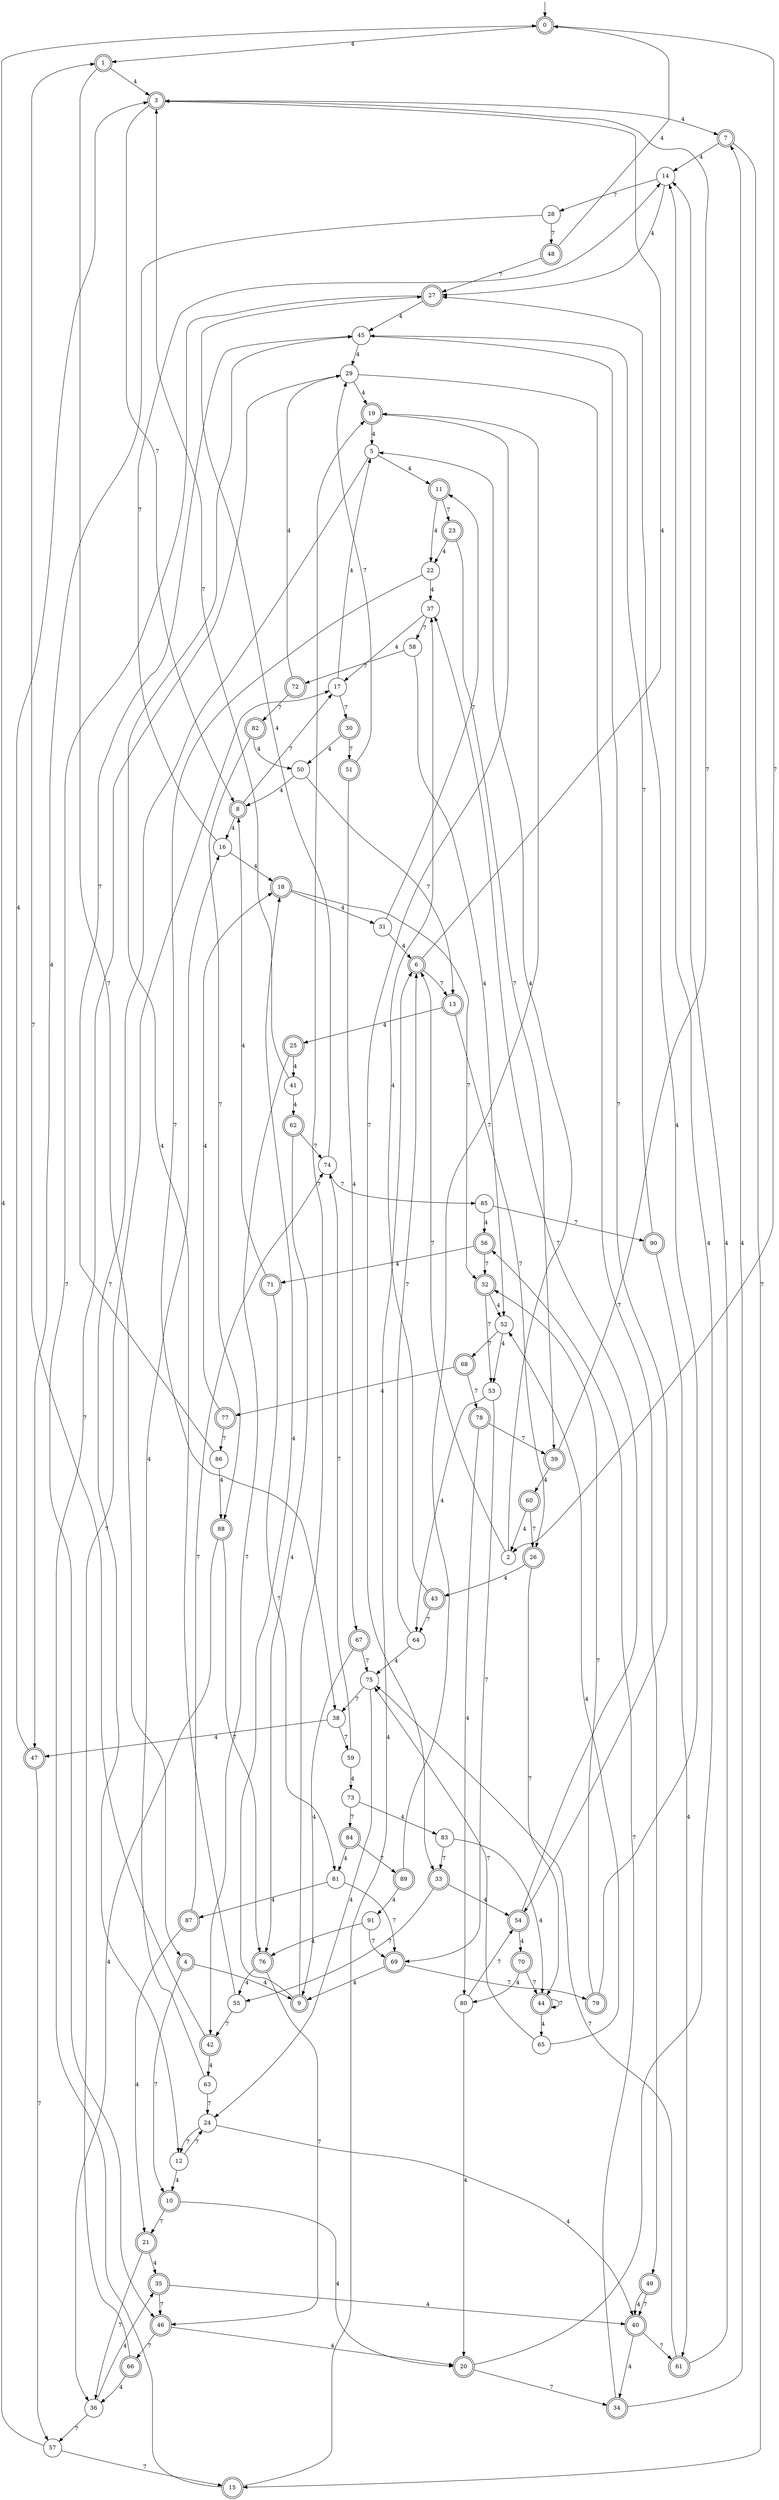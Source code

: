 digraph g {

	s0 [shape="doublecircle" label="0"];
	s1 [shape="doublecircle" label="1"];
	s2 [shape="circle" label="2"];
	s3 [shape="doublecircle" label="3"];
	s4 [shape="doublecircle" label="4"];
	s5 [shape="circle" label="5"];
	s6 [shape="doublecircle" label="6"];
	s7 [shape="doublecircle" label="7"];
	s8 [shape="doublecircle" label="8"];
	s9 [shape="doublecircle" label="9"];
	s10 [shape="doublecircle" label="10"];
	s11 [shape="doublecircle" label="11"];
	s12 [shape="circle" label="12"];
	s13 [shape="doublecircle" label="13"];
	s14 [shape="circle" label="14"];
	s15 [shape="doublecircle" label="15"];
	s16 [shape="circle" label="16"];
	s17 [shape="circle" label="17"];
	s18 [shape="doublecircle" label="18"];
	s19 [shape="doublecircle" label="19"];
	s20 [shape="doublecircle" label="20"];
	s21 [shape="doublecircle" label="21"];
	s22 [shape="circle" label="22"];
	s23 [shape="doublecircle" label="23"];
	s24 [shape="circle" label="24"];
	s25 [shape="doublecircle" label="25"];
	s26 [shape="doublecircle" label="26"];
	s27 [shape="doublecircle" label="27"];
	s28 [shape="circle" label="28"];
	s29 [shape="circle" label="29"];
	s30 [shape="doublecircle" label="30"];
	s31 [shape="circle" label="31"];
	s32 [shape="doublecircle" label="32"];
	s33 [shape="doublecircle" label="33"];
	s34 [shape="doublecircle" label="34"];
	s35 [shape="doublecircle" label="35"];
	s36 [shape="circle" label="36"];
	s37 [shape="circle" label="37"];
	s38 [shape="circle" label="38"];
	s39 [shape="doublecircle" label="39"];
	s40 [shape="doublecircle" label="40"];
	s41 [shape="circle" label="41"];
	s42 [shape="doublecircle" label="42"];
	s43 [shape="doublecircle" label="43"];
	s44 [shape="doublecircle" label="44"];
	s45 [shape="circle" label="45"];
	s46 [shape="doublecircle" label="46"];
	s47 [shape="doublecircle" label="47"];
	s48 [shape="doublecircle" label="48"];
	s49 [shape="doublecircle" label="49"];
	s50 [shape="circle" label="50"];
	s51 [shape="doublecircle" label="51"];
	s52 [shape="circle" label="52"];
	s53 [shape="circle" label="53"];
	s54 [shape="doublecircle" label="54"];
	s55 [shape="circle" label="55"];
	s56 [shape="doublecircle" label="56"];
	s57 [shape="circle" label="57"];
	s58 [shape="circle" label="58"];
	s59 [shape="circle" label="59"];
	s60 [shape="doublecircle" label="60"];
	s61 [shape="doublecircle" label="61"];
	s62 [shape="doublecircle" label="62"];
	s63 [shape="circle" label="63"];
	s64 [shape="circle" label="64"];
	s65 [shape="circle" label="65"];
	s66 [shape="doublecircle" label="66"];
	s67 [shape="doublecircle" label="67"];
	s68 [shape="doublecircle" label="68"];
	s69 [shape="doublecircle" label="69"];
	s70 [shape="doublecircle" label="70"];
	s71 [shape="doublecircle" label="71"];
	s72 [shape="doublecircle" label="72"];
	s73 [shape="circle" label="73"];
	s74 [shape="circle" label="74"];
	s75 [shape="circle" label="75"];
	s76 [shape="doublecircle" label="76"];
	s77 [shape="doublecircle" label="77"];
	s78 [shape="doublecircle" label="78"];
	s79 [shape="doublecircle" label="79"];
	s80 [shape="circle" label="80"];
	s81 [shape="circle" label="81"];
	s82 [shape="doublecircle" label="82"];
	s83 [shape="circle" label="83"];
	s84 [shape="doublecircle" label="84"];
	s85 [shape="circle" label="85"];
	s86 [shape="circle" label="86"];
	s87 [shape="doublecircle" label="87"];
	s88 [shape="doublecircle" label="88"];
	s89 [shape="doublecircle" label="89"];
	s90 [shape="doublecircle" label="90"];
	s91 [shape="circle" label="91"];
	s0 -> s1 [label="4"];
	s0 -> s2 [label="7"];
	s1 -> s3 [label="4"];
	s1 -> s4 [label="7"];
	s2 -> s5 [label="4"];
	s2 -> s6 [label="7"];
	s3 -> s7 [label="4"];
	s3 -> s8 [label="7"];
	s4 -> s9 [label="4"];
	s4 -> s10 [label="7"];
	s5 -> s11 [label="4"];
	s5 -> s12 [label="7"];
	s6 -> s3 [label="4"];
	s6 -> s13 [label="7"];
	s7 -> s14 [label="4"];
	s7 -> s15 [label="7"];
	s8 -> s16 [label="4"];
	s8 -> s17 [label="7"];
	s9 -> s18 [label="4"];
	s9 -> s19 [label="7"];
	s10 -> s20 [label="4"];
	s10 -> s21 [label="7"];
	s11 -> s22 [label="4"];
	s11 -> s23 [label="7"];
	s12 -> s10 [label="4"];
	s12 -> s24 [label="7"];
	s13 -> s25 [label="4"];
	s13 -> s26 [label="7"];
	s14 -> s27 [label="4"];
	s14 -> s28 [label="7"];
	s15 -> s6 [label="4"];
	s15 -> s29 [label="7"];
	s16 -> s18 [label="4"];
	s16 -> s14 [label="7"];
	s17 -> s5 [label="4"];
	s17 -> s30 [label="7"];
	s18 -> s31 [label="4"];
	s18 -> s32 [label="7"];
	s19 -> s5 [label="4"];
	s19 -> s33 [label="7"];
	s20 -> s14 [label="4"];
	s20 -> s34 [label="7"];
	s21 -> s35 [label="4"];
	s21 -> s36 [label="7"];
	s22 -> s37 [label="4"];
	s22 -> s38 [label="7"];
	s23 -> s22 [label="4"];
	s23 -> s39 [label="7"];
	s24 -> s40 [label="4"];
	s24 -> s12 [label="7"];
	s25 -> s41 [label="4"];
	s25 -> s42 [label="7"];
	s26 -> s43 [label="4"];
	s26 -> s44 [label="7"];
	s27 -> s45 [label="4"];
	s27 -> s46 [label="7"];
	s28 -> s47 [label="4"];
	s28 -> s48 [label="7"];
	s29 -> s19 [label="4"];
	s29 -> s49 [label="7"];
	s30 -> s50 [label="4"];
	s30 -> s51 [label="7"];
	s31 -> s6 [label="4"];
	s31 -> s11 [label="7"];
	s32 -> s52 [label="4"];
	s32 -> s53 [label="7"];
	s33 -> s54 [label="4"];
	s33 -> s55 [label="7"];
	s34 -> s7 [label="4"];
	s34 -> s56 [label="7"];
	s35 -> s40 [label="4"];
	s35 -> s46 [label="7"];
	s36 -> s35 [label="4"];
	s36 -> s57 [label="7"];
	s37 -> s17 [label="4"];
	s37 -> s58 [label="7"];
	s38 -> s47 [label="4"];
	s38 -> s59 [label="7"];
	s39 -> s60 [label="4"];
	s39 -> s3 [label="7"];
	s40 -> s34 [label="4"];
	s40 -> s61 [label="7"];
	s41 -> s62 [label="4"];
	s41 -> s3 [label="7"];
	s42 -> s63 [label="4"];
	s42 -> s1 [label="7"];
	s43 -> s37 [label="4"];
	s43 -> s64 [label="7"];
	s44 -> s65 [label="4"];
	s44 -> s44 [label="7"];
	s45 -> s29 [label="4"];
	s45 -> s54 [label="7"];
	s46 -> s20 [label="4"];
	s46 -> s66 [label="7"];
	s47 -> s3 [label="4"];
	s47 -> s57 [label="7"];
	s48 -> s0 [label="4"];
	s48 -> s27 [label="7"];
	s49 -> s40 [label="4"];
	s49 -> s40 [label="7"];
	s50 -> s8 [label="4"];
	s50 -> s13 [label="7"];
	s51 -> s67 [label="4"];
	s51 -> s29 [label="7"];
	s52 -> s53 [label="4"];
	s52 -> s68 [label="7"];
	s53 -> s64 [label="4"];
	s53 -> s69 [label="7"];
	s54 -> s70 [label="4"];
	s54 -> s37 [label="7"];
	s55 -> s45 [label="4"];
	s55 -> s42 [label="7"];
	s56 -> s71 [label="4"];
	s56 -> s32 [label="7"];
	s57 -> s0 [label="4"];
	s57 -> s15 [label="7"];
	s58 -> s52 [label="4"];
	s58 -> s72 [label="7"];
	s59 -> s73 [label="4"];
	s59 -> s74 [label="7"];
	s60 -> s2 [label="4"];
	s60 -> s26 [label="7"];
	s61 -> s14 [label="4"];
	s61 -> s75 [label="7"];
	s62 -> s76 [label="4"];
	s62 -> s74 [label="7"];
	s63 -> s16 [label="4"];
	s63 -> s24 [label="7"];
	s64 -> s75 [label="4"];
	s64 -> s6 [label="7"];
	s65 -> s52 [label="4"];
	s65 -> s75 [label="7"];
	s66 -> s36 [label="4"];
	s66 -> s17 [label="7"];
	s67 -> s9 [label="4"];
	s67 -> s75 [label="7"];
	s68 -> s77 [label="4"];
	s68 -> s78 [label="7"];
	s69 -> s9 [label="4"];
	s69 -> s79 [label="7"];
	s70 -> s80 [label="4"];
	s70 -> s44 [label="7"];
	s71 -> s8 [label="4"];
	s71 -> s81 [label="7"];
	s72 -> s29 [label="4"];
	s72 -> s82 [label="7"];
	s73 -> s83 [label="4"];
	s73 -> s84 [label="7"];
	s74 -> s27 [label="4"];
	s74 -> s85 [label="7"];
	s75 -> s24 [label="4"];
	s75 -> s38 [label="7"];
	s76 -> s55 [label="4"];
	s76 -> s46 [label="7"];
	s77 -> s18 [label="4"];
	s77 -> s86 [label="7"];
	s78 -> s80 [label="4"];
	s78 -> s39 [label="7"];
	s79 -> s27 [label="4"];
	s79 -> s32 [label="7"];
	s80 -> s20 [label="4"];
	s80 -> s54 [label="7"];
	s81 -> s87 [label="4"];
	s81 -> s69 [label="7"];
	s82 -> s50 [label="4"];
	s82 -> s88 [label="7"];
	s83 -> s44 [label="4"];
	s83 -> s33 [label="7"];
	s84 -> s81 [label="4"];
	s84 -> s89 [label="7"];
	s85 -> s56 [label="4"];
	s85 -> s90 [label="7"];
	s86 -> s88 [label="4"];
	s86 -> s45 [label="7"];
	s87 -> s21 [label="4"];
	s87 -> s74 [label="7"];
	s88 -> s36 [label="4"];
	s88 -> s76 [label="7"];
	s89 -> s91 [label="4"];
	s89 -> s19 [label="7"];
	s90 -> s61 [label="4"];
	s90 -> s45 [label="7"];
	s91 -> s76 [label="4"];
	s91 -> s69 [label="7"];

__start0 [label="" shape="none" width="0" height="0"];
__start0 -> s0;

}
